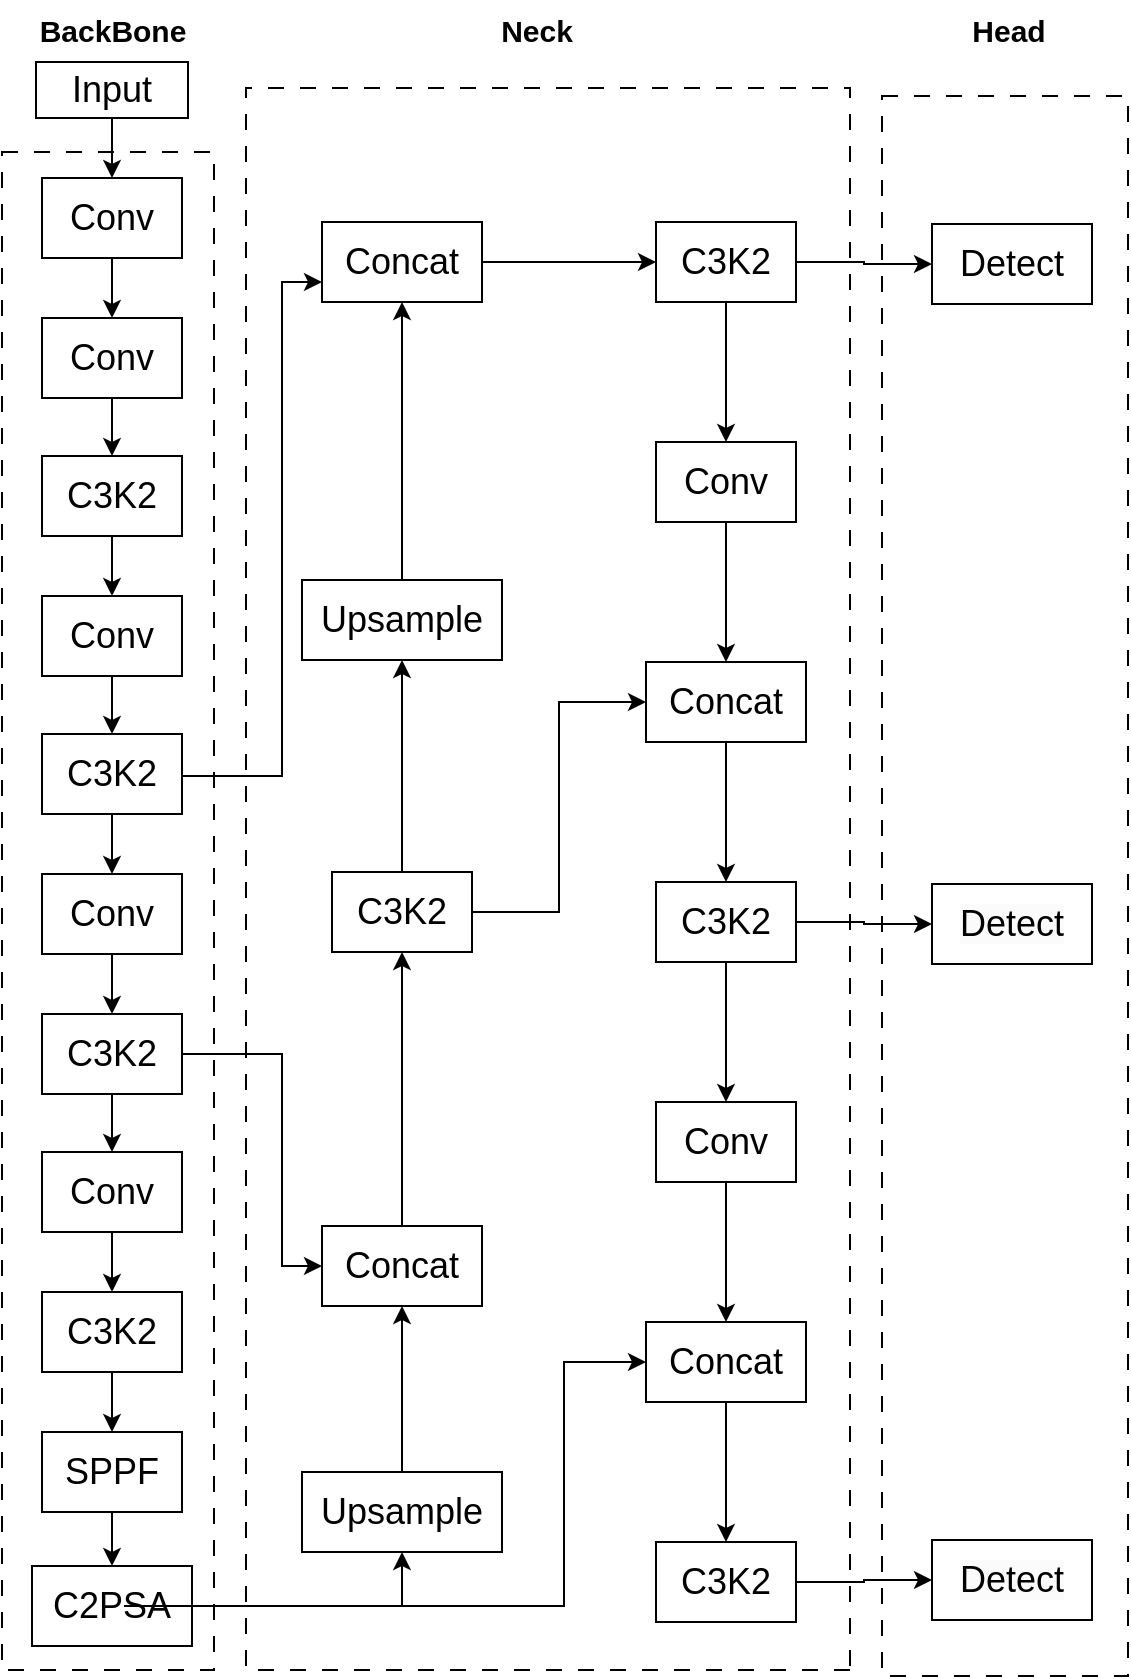 <mxfile version="26.1.0">
  <diagram name="第 1 页" id="6SczGGzBNA3okv_jIW4L">
    <mxGraphModel dx="894" dy="1513" grid="1" gridSize="10" guides="1" tooltips="1" connect="1" arrows="1" fold="1" page="1" pageScale="1" pageWidth="827" pageHeight="1169" math="0" shadow="0">
      <root>
        <mxCell id="0" />
        <mxCell id="1" parent="0" />
        <mxCell id="EBNIDHaAm6Zc6_ZftzQL-24" style="edgeStyle=orthogonalEdgeStyle;rounded=0;orthogonalLoop=1;jettySize=auto;html=1;fontSize=18;entryX=0.5;entryY=0;entryDx=0;entryDy=0;" edge="1" parent="1" source="EBNIDHaAm6Zc6_ZftzQL-1" target="EBNIDHaAm6Zc6_ZftzQL-2">
          <mxGeometry relative="1" as="geometry" />
        </mxCell>
        <mxCell id="EBNIDHaAm6Zc6_ZftzQL-1" value="Input" style="rounded=0;whiteSpace=wrap;html=1;labelBackgroundColor=none;strokeColor=default;fillColor=none;align=center;fontStyle=0;fontSize=18;direction=east;" vertex="1" parent="1">
          <mxGeometry x="147" y="103" width="76" height="28" as="geometry" />
        </mxCell>
        <mxCell id="EBNIDHaAm6Zc6_ZftzQL-47" style="edgeStyle=orthogonalEdgeStyle;rounded=0;orthogonalLoop=1;jettySize=auto;html=1;fontSize=18;entryX=0;entryY=0.5;entryDx=0;entryDy=0;" edge="1" parent="1" source="EBNIDHaAm6Zc6_ZftzQL-8" target="EBNIDHaAm6Zc6_ZftzQL-42">
          <mxGeometry relative="1" as="geometry">
            <Array as="points">
              <mxPoint x="270" y="599" />
              <mxPoint x="270" y="705" />
            </Array>
          </mxGeometry>
        </mxCell>
        <mxCell id="EBNIDHaAm6Zc6_ZftzQL-82" value="" style="group;strokeColor=default;dashed=1;dashPattern=8 8;fontSize=18;container=0;movable=1;resizable=1;rotatable=1;deletable=1;editable=1;locked=0;connectable=1;direction=east;" vertex="1" connectable="0" parent="1">
          <mxGeometry x="130" y="148" width="106" height="759" as="geometry" />
        </mxCell>
        <mxCell id="EBNIDHaAm6Zc6_ZftzQL-83" value="" style="group;strokeColor=default;dashed=1;dashPattern=8 8;fontSize=18;container=0;direction=east;rotation=-180;" vertex="1" connectable="0" parent="1">
          <mxGeometry x="252" y="116" width="302" height="791" as="geometry" />
        </mxCell>
        <mxCell id="EBNIDHaAm6Zc6_ZftzQL-84" value="" style="group;dashed=1;dashPattern=8 8;strokeColor=default;spacingTop=0;spacingLeft=0;fontSize=18;container=0;movable=1;resizable=1;rotatable=1;deletable=1;editable=1;locked=0;connectable=1;direction=east;" vertex="1" connectable="0" parent="1">
          <mxGeometry x="570" y="120" width="123" height="790" as="geometry" />
        </mxCell>
        <mxCell id="EBNIDHaAm6Zc6_ZftzQL-87" value="Neck" style="text;html=1;align=center;verticalAlign=middle;resizable=0;points=[];autosize=1;strokeColor=none;fillColor=none;labelBackgroundColor=none;fontStyle=1;fontSize=15;" vertex="1" parent="1">
          <mxGeometry x="367" y="72" width="60" height="30" as="geometry" />
        </mxCell>
        <mxCell id="EBNIDHaAm6Zc6_ZftzQL-88" value="Head" style="text;html=1;align=center;verticalAlign=middle;resizable=0;points=[];autosize=1;strokeColor=none;fillColor=none;labelBackgroundColor=none;fontStyle=1;fontSize=15;" vertex="1" parent="1">
          <mxGeometry x="603" y="72" width="60" height="30" as="geometry" />
        </mxCell>
        <mxCell id="EBNIDHaAm6Zc6_ZftzQL-89" value="BackBone" style="text;html=1;align=center;verticalAlign=middle;resizable=0;points=[];autosize=1;strokeColor=none;fillColor=none;labelBackgroundColor=none;fontStyle=1;fontSize=15;" vertex="1" parent="1">
          <mxGeometry x="140" y="72" width="90" height="30" as="geometry" />
        </mxCell>
        <mxCell id="EBNIDHaAm6Zc6_ZftzQL-28" style="edgeStyle=orthogonalEdgeStyle;rounded=0;orthogonalLoop=1;jettySize=auto;html=1;fontSize=18;entryX=0.5;entryY=0;entryDx=0;entryDy=0;" edge="1" parent="1" source="EBNIDHaAm6Zc6_ZftzQL-2" target="EBNIDHaAm6Zc6_ZftzQL-3">
          <mxGeometry relative="1" as="geometry" />
        </mxCell>
        <mxCell id="EBNIDHaAm6Zc6_ZftzQL-2" value="Conv" style="rounded=0;whiteSpace=wrap;html=1;labelBackgroundColor=none;strokeColor=default;fillColor=none;align=center;fontStyle=0;fontSize=18;direction=east;" vertex="1" parent="1">
          <mxGeometry x="150" y="161" width="70.0" height="40" as="geometry" />
        </mxCell>
        <mxCell id="EBNIDHaAm6Zc6_ZftzQL-32" style="edgeStyle=orthogonalEdgeStyle;rounded=0;orthogonalLoop=1;jettySize=auto;html=1;fontSize=18;entryX=0.5;entryY=0;entryDx=0;entryDy=0;" edge="1" parent="1" source="EBNIDHaAm6Zc6_ZftzQL-3" target="EBNIDHaAm6Zc6_ZftzQL-4">
          <mxGeometry relative="1" as="geometry" />
        </mxCell>
        <mxCell id="EBNIDHaAm6Zc6_ZftzQL-3" value="Conv" style="rounded=0;whiteSpace=wrap;html=1;labelBackgroundColor=none;strokeColor=default;fillColor=none;align=center;fontStyle=0;fontSize=18;direction=east;" vertex="1" parent="1">
          <mxGeometry x="150" y="231" width="70.0" height="40" as="geometry" />
        </mxCell>
        <mxCell id="EBNIDHaAm6Zc6_ZftzQL-33" style="edgeStyle=orthogonalEdgeStyle;rounded=0;orthogonalLoop=1;jettySize=auto;html=1;fontSize=18;entryX=0.5;entryY=0;entryDx=0;entryDy=0;" edge="1" parent="1" source="EBNIDHaAm6Zc6_ZftzQL-4" target="EBNIDHaAm6Zc6_ZftzQL-5">
          <mxGeometry relative="1" as="geometry" />
        </mxCell>
        <mxCell id="EBNIDHaAm6Zc6_ZftzQL-4" value="C3K2" style="rounded=0;whiteSpace=wrap;html=1;labelBackgroundColor=none;strokeColor=default;fillColor=none;align=center;fontStyle=0;fontSize=18;direction=east;" vertex="1" parent="1">
          <mxGeometry x="150" y="300" width="70.0" height="40" as="geometry" />
        </mxCell>
        <mxCell id="EBNIDHaAm6Zc6_ZftzQL-34" style="edgeStyle=orthogonalEdgeStyle;rounded=0;orthogonalLoop=1;jettySize=auto;html=1;fontSize=18;entryX=0.5;entryY=0;entryDx=0;entryDy=0;" edge="1" parent="1" source="EBNIDHaAm6Zc6_ZftzQL-5" target="EBNIDHaAm6Zc6_ZftzQL-6">
          <mxGeometry relative="1" as="geometry" />
        </mxCell>
        <mxCell id="EBNIDHaAm6Zc6_ZftzQL-5" value="Conv" style="rounded=0;whiteSpace=wrap;html=1;labelBackgroundColor=none;strokeColor=default;fillColor=none;align=center;fontStyle=0;fontSize=18;direction=east;" vertex="1" parent="1">
          <mxGeometry x="150" y="370" width="70.0" height="40" as="geometry" />
        </mxCell>
        <mxCell id="EBNIDHaAm6Zc6_ZftzQL-35" style="edgeStyle=orthogonalEdgeStyle;rounded=0;orthogonalLoop=1;jettySize=auto;html=1;fontSize=18;entryX=0.5;entryY=0;entryDx=0;entryDy=0;" edge="1" parent="1" source="EBNIDHaAm6Zc6_ZftzQL-6" target="EBNIDHaAm6Zc6_ZftzQL-7">
          <mxGeometry relative="1" as="geometry" />
        </mxCell>
        <mxCell id="EBNIDHaAm6Zc6_ZftzQL-99" style="edgeStyle=orthogonalEdgeStyle;rounded=0;orthogonalLoop=1;jettySize=auto;html=1;entryX=0;entryY=0.75;entryDx=0;entryDy=0;" edge="1" parent="1">
          <mxGeometry relative="1" as="geometry">
            <mxPoint x="220" y="459.0" as="sourcePoint" />
            <mxPoint x="290" y="213.0" as="targetPoint" />
            <Array as="points">
              <mxPoint x="270" y="460" />
              <mxPoint x="270" y="213" />
            </Array>
          </mxGeometry>
        </mxCell>
        <mxCell id="EBNIDHaAm6Zc6_ZftzQL-6" value="C3K2" style="rounded=0;whiteSpace=wrap;html=1;labelBackgroundColor=none;strokeColor=default;fillColor=none;align=center;fontStyle=0;fontSize=18;direction=east;" vertex="1" parent="1">
          <mxGeometry x="150" y="439" width="70.0" height="40" as="geometry" />
        </mxCell>
        <mxCell id="EBNIDHaAm6Zc6_ZftzQL-36" style="edgeStyle=orthogonalEdgeStyle;rounded=0;orthogonalLoop=1;jettySize=auto;html=1;fontSize=18;entryX=0.5;entryY=0;entryDx=0;entryDy=0;" edge="1" parent="1" source="EBNIDHaAm6Zc6_ZftzQL-7" target="EBNIDHaAm6Zc6_ZftzQL-8">
          <mxGeometry relative="1" as="geometry" />
        </mxCell>
        <mxCell id="EBNIDHaAm6Zc6_ZftzQL-7" value="Conv" style="rounded=0;whiteSpace=wrap;html=1;labelBackgroundColor=none;strokeColor=default;fillColor=none;align=center;fontStyle=0;fontSize=18;direction=east;" vertex="1" parent="1">
          <mxGeometry x="150" y="509" width="70.0" height="40" as="geometry" />
        </mxCell>
        <mxCell id="EBNIDHaAm6Zc6_ZftzQL-37" style="edgeStyle=orthogonalEdgeStyle;rounded=0;orthogonalLoop=1;jettySize=auto;html=1;fontSize=18;entryX=0.5;entryY=0;entryDx=0;entryDy=0;" edge="1" parent="1" source="EBNIDHaAm6Zc6_ZftzQL-8" target="EBNIDHaAm6Zc6_ZftzQL-9">
          <mxGeometry relative="1" as="geometry" />
        </mxCell>
        <mxCell id="EBNIDHaAm6Zc6_ZftzQL-8" value="C3K2" style="rounded=0;whiteSpace=wrap;html=1;labelBackgroundColor=none;strokeColor=default;fillColor=none;align=center;fontStyle=0;fontSize=18;direction=east;" vertex="1" parent="1">
          <mxGeometry x="150" y="579" width="70.0" height="40" as="geometry" />
        </mxCell>
        <mxCell id="EBNIDHaAm6Zc6_ZftzQL-38" style="edgeStyle=orthogonalEdgeStyle;rounded=0;orthogonalLoop=1;jettySize=auto;html=1;fontSize=18;entryX=0.5;entryY=0;entryDx=0;entryDy=0;" edge="1" parent="1" source="EBNIDHaAm6Zc6_ZftzQL-9" target="EBNIDHaAm6Zc6_ZftzQL-10">
          <mxGeometry relative="1" as="geometry" />
        </mxCell>
        <mxCell id="EBNIDHaAm6Zc6_ZftzQL-9" value="Conv" style="rounded=0;whiteSpace=wrap;html=1;labelBackgroundColor=none;strokeColor=default;fillColor=none;align=center;fontStyle=0;fontSize=18;direction=east;" vertex="1" parent="1">
          <mxGeometry x="150" y="648" width="70.0" height="40" as="geometry" />
        </mxCell>
        <mxCell id="EBNIDHaAm6Zc6_ZftzQL-39" style="edgeStyle=orthogonalEdgeStyle;rounded=0;orthogonalLoop=1;jettySize=auto;html=1;fontSize=18;entryX=0.5;entryY=0;entryDx=0;entryDy=0;" edge="1" parent="1" source="EBNIDHaAm6Zc6_ZftzQL-10" target="EBNIDHaAm6Zc6_ZftzQL-11">
          <mxGeometry relative="1" as="geometry" />
        </mxCell>
        <mxCell id="EBNIDHaAm6Zc6_ZftzQL-10" value="C3K2" style="rounded=0;whiteSpace=wrap;html=1;labelBackgroundColor=none;strokeColor=default;fillColor=none;align=center;fontStyle=0;fontSize=18;direction=east;" vertex="1" parent="1">
          <mxGeometry x="150" y="718" width="70.0" height="40" as="geometry" />
        </mxCell>
        <mxCell id="EBNIDHaAm6Zc6_ZftzQL-40" style="edgeStyle=orthogonalEdgeStyle;rounded=0;orthogonalLoop=1;jettySize=auto;html=1;fontSize=18;entryX=0.5;entryY=0;entryDx=0;entryDy=0;" edge="1" parent="1" source="EBNIDHaAm6Zc6_ZftzQL-11" target="EBNIDHaAm6Zc6_ZftzQL-12">
          <mxGeometry relative="1" as="geometry" />
        </mxCell>
        <mxCell id="EBNIDHaAm6Zc6_ZftzQL-11" value="SPPF" style="rounded=0;whiteSpace=wrap;html=1;labelBackgroundColor=none;strokeColor=default;fillColor=none;align=center;fontStyle=0;fontSize=18;direction=east;" vertex="1" parent="1">
          <mxGeometry x="150" y="788" width="70.0" height="40" as="geometry" />
        </mxCell>
        <mxCell id="EBNIDHaAm6Zc6_ZftzQL-97" style="edgeStyle=orthogonalEdgeStyle;rounded=0;orthogonalLoop=1;jettySize=auto;html=1;entryX=0.5;entryY=1;entryDx=0;entryDy=0;" edge="1" parent="1" source="EBNIDHaAm6Zc6_ZftzQL-12" target="EBNIDHaAm6Zc6_ZftzQL-41">
          <mxGeometry relative="1" as="geometry" />
        </mxCell>
        <mxCell id="EBNIDHaAm6Zc6_ZftzQL-98" style="edgeStyle=orthogonalEdgeStyle;rounded=0;orthogonalLoop=1;jettySize=auto;html=1;entryX=0;entryY=0.5;entryDx=0;entryDy=0;" edge="1" parent="1" target="EBNIDHaAm6Zc6_ZftzQL-65">
          <mxGeometry relative="1" as="geometry">
            <mxPoint x="191" y="875" as="sourcePoint" />
            <mxPoint x="436" y="753" as="targetPoint" />
            <Array as="points">
              <mxPoint x="411" y="875" />
              <mxPoint x="411" y="753" />
            </Array>
          </mxGeometry>
        </mxCell>
        <mxCell id="EBNIDHaAm6Zc6_ZftzQL-12" value="C2PSA" style="rounded=0;whiteSpace=wrap;html=1;labelBackgroundColor=none;strokeColor=default;fillColor=none;align=center;fontStyle=0;fontSize=18;direction=east;" vertex="1" parent="1">
          <mxGeometry x="145" y="855" width="80.0" height="40" as="geometry" />
        </mxCell>
        <mxCell id="EBNIDHaAm6Zc6_ZftzQL-49" value="" style="edgeStyle=orthogonalEdgeStyle;rounded=0;orthogonalLoop=1;jettySize=auto;html=1;fontSize=18;" edge="1" parent="1" source="EBNIDHaAm6Zc6_ZftzQL-41" target="EBNIDHaAm6Zc6_ZftzQL-42">
          <mxGeometry relative="1" as="geometry" />
        </mxCell>
        <mxCell id="EBNIDHaAm6Zc6_ZftzQL-41" value="Upsample" style="rounded=0;whiteSpace=wrap;html=1;labelBackgroundColor=none;strokeColor=default;fillColor=none;align=center;fontStyle=0;fontSize=18;direction=east;" vertex="1" parent="1">
          <mxGeometry x="280" y="808" width="100" height="40" as="geometry" />
        </mxCell>
        <mxCell id="EBNIDHaAm6Zc6_ZftzQL-50" value="" style="edgeStyle=orthogonalEdgeStyle;rounded=0;orthogonalLoop=1;jettySize=auto;html=1;fontSize=18;" edge="1" parent="1" source="EBNIDHaAm6Zc6_ZftzQL-42" target="EBNIDHaAm6Zc6_ZftzQL-43">
          <mxGeometry relative="1" as="geometry" />
        </mxCell>
        <mxCell id="EBNIDHaAm6Zc6_ZftzQL-42" value="Concat" style="rounded=0;whiteSpace=wrap;html=1;labelBackgroundColor=none;strokeColor=default;fillColor=none;align=center;fontStyle=0;fontSize=18;direction=east;" vertex="1" parent="1">
          <mxGeometry x="290" y="685" width="80" height="40" as="geometry" />
        </mxCell>
        <mxCell id="EBNIDHaAm6Zc6_ZftzQL-51" value="" style="edgeStyle=orthogonalEdgeStyle;rounded=0;orthogonalLoop=1;jettySize=auto;html=1;fontSize=18;" edge="1" parent="1" source="EBNIDHaAm6Zc6_ZftzQL-43" target="EBNIDHaAm6Zc6_ZftzQL-44">
          <mxGeometry relative="1" as="geometry" />
        </mxCell>
        <mxCell id="EBNIDHaAm6Zc6_ZftzQL-43" value="C3K2" style="rounded=0;whiteSpace=wrap;html=1;labelBackgroundColor=none;strokeColor=default;fillColor=none;align=center;fontStyle=0;fontSize=18;direction=east;" vertex="1" parent="1">
          <mxGeometry x="295" y="508" width="70" height="40" as="geometry" />
        </mxCell>
        <mxCell id="EBNIDHaAm6Zc6_ZftzQL-52" style="edgeStyle=orthogonalEdgeStyle;rounded=0;orthogonalLoop=1;jettySize=auto;html=1;fontSize=18;entryX=0.5;entryY=1;entryDx=0;entryDy=0;" edge="1" parent="1" source="EBNIDHaAm6Zc6_ZftzQL-44" target="EBNIDHaAm6Zc6_ZftzQL-45">
          <mxGeometry relative="1" as="geometry" />
        </mxCell>
        <mxCell id="EBNIDHaAm6Zc6_ZftzQL-67" style="edgeStyle=orthogonalEdgeStyle;rounded=0;orthogonalLoop=1;jettySize=auto;html=1;entryX=0;entryY=0.5;entryDx=0;entryDy=0;exitX=1;exitY=0.5;exitDx=0;exitDy=0;fontSize=18;" edge="1" parent="1" source="EBNIDHaAm6Zc6_ZftzQL-43" target="EBNIDHaAm6Zc6_ZftzQL-58">
          <mxGeometry relative="1" as="geometry" />
        </mxCell>
        <mxCell id="EBNIDHaAm6Zc6_ZftzQL-44" value="Upsample" style="rounded=0;whiteSpace=wrap;html=1;labelBackgroundColor=none;strokeColor=default;fillColor=none;align=center;fontStyle=0;fontSize=18;direction=east;" vertex="1" parent="1">
          <mxGeometry x="280" y="362" width="100" height="40" as="geometry" />
        </mxCell>
        <mxCell id="EBNIDHaAm6Zc6_ZftzQL-81" style="edgeStyle=orthogonalEdgeStyle;rounded=0;orthogonalLoop=1;jettySize=auto;html=1;fontSize=18;entryX=0;entryY=0.5;entryDx=0;entryDy=0;" edge="1" parent="1" source="EBNIDHaAm6Zc6_ZftzQL-45" target="EBNIDHaAm6Zc6_ZftzQL-54">
          <mxGeometry relative="1" as="geometry" />
        </mxCell>
        <mxCell id="EBNIDHaAm6Zc6_ZftzQL-45" value="Concat" style="rounded=0;whiteSpace=wrap;html=1;labelBackgroundColor=none;strokeColor=default;fillColor=none;align=center;fontStyle=0;fontSize=18;direction=east;" vertex="1" parent="1">
          <mxGeometry x="290" y="183" width="80" height="40" as="geometry" />
        </mxCell>
        <mxCell id="EBNIDHaAm6Zc6_ZftzQL-53" style="edgeStyle=orthogonalEdgeStyle;rounded=0;orthogonalLoop=1;jettySize=auto;html=1;fontSize=18;entryX=0.5;entryY=0;entryDx=0;entryDy=0;" edge="1" parent="1" source="EBNIDHaAm6Zc6_ZftzQL-54" target="EBNIDHaAm6Zc6_ZftzQL-56">
          <mxGeometry relative="1" as="geometry" />
        </mxCell>
        <mxCell id="EBNIDHaAm6Zc6_ZftzQL-94" value="" style="edgeStyle=orthogonalEdgeStyle;rounded=0;orthogonalLoop=1;jettySize=auto;html=1;" edge="1" parent="1" source="EBNIDHaAm6Zc6_ZftzQL-54" target="EBNIDHaAm6Zc6_ZftzQL-73">
          <mxGeometry relative="1" as="geometry" />
        </mxCell>
        <mxCell id="EBNIDHaAm6Zc6_ZftzQL-54" value="C3K2" style="rounded=0;whiteSpace=wrap;html=1;labelBackgroundColor=none;strokeColor=default;fillColor=none;align=center;fontStyle=0;fontSize=18;direction=east;" vertex="1" parent="1">
          <mxGeometry x="457" y="183" width="70" height="40" as="geometry" />
        </mxCell>
        <mxCell id="EBNIDHaAm6Zc6_ZftzQL-55" style="edgeStyle=orthogonalEdgeStyle;rounded=0;orthogonalLoop=1;jettySize=auto;html=1;fontSize=18;entryX=0.5;entryY=0;entryDx=0;entryDy=0;" edge="1" parent="1" source="EBNIDHaAm6Zc6_ZftzQL-56" target="EBNIDHaAm6Zc6_ZftzQL-58">
          <mxGeometry relative="1" as="geometry" />
        </mxCell>
        <mxCell id="EBNIDHaAm6Zc6_ZftzQL-56" value="Conv" style="rounded=0;whiteSpace=wrap;html=1;labelBackgroundColor=none;strokeColor=default;fillColor=none;align=center;fontStyle=0;fontSize=18;direction=east;" vertex="1" parent="1">
          <mxGeometry x="457" y="293" width="70" height="40" as="geometry" />
        </mxCell>
        <mxCell id="EBNIDHaAm6Zc6_ZftzQL-57" style="edgeStyle=orthogonalEdgeStyle;rounded=0;orthogonalLoop=1;jettySize=auto;html=1;fontSize=18;entryX=0.5;entryY=0;entryDx=0;entryDy=0;" edge="1" parent="1" source="EBNIDHaAm6Zc6_ZftzQL-58" target="EBNIDHaAm6Zc6_ZftzQL-62">
          <mxGeometry relative="1" as="geometry">
            <mxPoint x="492" y="501" as="targetPoint" />
          </mxGeometry>
        </mxCell>
        <mxCell id="EBNIDHaAm6Zc6_ZftzQL-58" value="Concat" style="rounded=0;whiteSpace=wrap;html=1;labelBackgroundColor=none;strokeColor=default;fillColor=none;align=center;fontStyle=0;fontSize=18;direction=east;" vertex="1" parent="1">
          <mxGeometry x="452" y="403" width="80" height="40" as="geometry" />
        </mxCell>
        <mxCell id="EBNIDHaAm6Zc6_ZftzQL-61" style="edgeStyle=orthogonalEdgeStyle;rounded=0;orthogonalLoop=1;jettySize=auto;html=1;fontSize=18;entryX=0.5;entryY=0;entryDx=0;entryDy=0;" edge="1" parent="1" source="EBNIDHaAm6Zc6_ZftzQL-62" target="EBNIDHaAm6Zc6_ZftzQL-64">
          <mxGeometry relative="1" as="geometry" />
        </mxCell>
        <mxCell id="EBNIDHaAm6Zc6_ZftzQL-93" value="" style="edgeStyle=orthogonalEdgeStyle;rounded=0;orthogonalLoop=1;jettySize=auto;html=1;" edge="1" parent="1" source="EBNIDHaAm6Zc6_ZftzQL-62" target="EBNIDHaAm6Zc6_ZftzQL-75">
          <mxGeometry relative="1" as="geometry" />
        </mxCell>
        <mxCell id="EBNIDHaAm6Zc6_ZftzQL-62" value="C3K2" style="rounded=0;whiteSpace=wrap;html=1;labelBackgroundColor=none;strokeColor=default;fillColor=none;align=center;fontStyle=0;fontSize=18;direction=east;" vertex="1" parent="1">
          <mxGeometry x="457" y="513" width="70" height="40" as="geometry" />
        </mxCell>
        <mxCell id="EBNIDHaAm6Zc6_ZftzQL-63" style="edgeStyle=orthogonalEdgeStyle;rounded=0;orthogonalLoop=1;jettySize=auto;html=1;fontSize=18;entryX=0.5;entryY=0;entryDx=0;entryDy=0;" edge="1" parent="1" source="EBNIDHaAm6Zc6_ZftzQL-64" target="EBNIDHaAm6Zc6_ZftzQL-65">
          <mxGeometry relative="1" as="geometry" />
        </mxCell>
        <mxCell id="EBNIDHaAm6Zc6_ZftzQL-64" value="Conv" style="rounded=0;whiteSpace=wrap;html=1;labelBackgroundColor=none;strokeColor=default;fillColor=none;align=center;fontStyle=0;fontSize=18;direction=east;" vertex="1" parent="1">
          <mxGeometry x="457" y="623" width="70" height="40" as="geometry" />
        </mxCell>
        <mxCell id="EBNIDHaAm6Zc6_ZftzQL-69" value="" style="edgeStyle=orthogonalEdgeStyle;rounded=0;orthogonalLoop=1;jettySize=auto;html=1;fontSize=18;" edge="1" parent="1" source="EBNIDHaAm6Zc6_ZftzQL-65" target="EBNIDHaAm6Zc6_ZftzQL-68">
          <mxGeometry relative="1" as="geometry" />
        </mxCell>
        <mxCell id="EBNIDHaAm6Zc6_ZftzQL-65" value="Concat" style="rounded=0;whiteSpace=wrap;html=1;labelBackgroundColor=none;strokeColor=default;fillColor=none;align=center;fontStyle=0;fontSize=18;direction=east;" vertex="1" parent="1">
          <mxGeometry x="452" y="733" width="80" height="40" as="geometry" />
        </mxCell>
        <mxCell id="EBNIDHaAm6Zc6_ZftzQL-92" value="" style="edgeStyle=orthogonalEdgeStyle;rounded=0;orthogonalLoop=1;jettySize=auto;html=1;" edge="1" parent="1" source="EBNIDHaAm6Zc6_ZftzQL-68" target="EBNIDHaAm6Zc6_ZftzQL-76">
          <mxGeometry relative="1" as="geometry" />
        </mxCell>
        <mxCell id="EBNIDHaAm6Zc6_ZftzQL-68" value="C3K2" style="rounded=0;whiteSpace=wrap;html=1;labelBackgroundColor=none;strokeColor=default;fillColor=none;align=center;fontStyle=0;fontSize=18;direction=east;" vertex="1" parent="1">
          <mxGeometry x="457" y="843" width="70" height="40" as="geometry" />
        </mxCell>
        <mxCell id="EBNIDHaAm6Zc6_ZftzQL-73" value="Detect" style="rounded=0;whiteSpace=wrap;html=1;labelBackgroundColor=none;strokeColor=default;fillColor=none;align=center;fontStyle=0;fontSize=18;movable=1;resizable=1;rotatable=1;deletable=1;editable=1;locked=0;connectable=1;direction=east;" vertex="1" parent="1">
          <mxGeometry x="595" y="184" width="80" height="40" as="geometry" />
        </mxCell>
        <mxCell id="EBNIDHaAm6Zc6_ZftzQL-75" value="&lt;span style=&quot;color: rgb(0, 0, 0); font-family: Helvetica; font-style: normal; font-variant-ligatures: normal; font-variant-caps: normal; font-weight: 400; letter-spacing: normal; orphans: 2; text-align: center; text-indent: 0px; text-transform: none; widows: 2; word-spacing: 0px; -webkit-text-stroke-width: 0px; white-space: normal; background-color: rgb(251, 251, 251); text-decoration-thickness: initial; text-decoration-style: initial; text-decoration-color: initial; float: none; display: inline !important;&quot;&gt;Detect&lt;/span&gt;" style="rounded=0;whiteSpace=wrap;html=1;labelBackgroundColor=none;strokeColor=default;fillColor=none;align=center;fontStyle=0;fontSize=18;movable=1;resizable=1;rotatable=1;deletable=1;editable=1;locked=0;connectable=1;direction=east;" vertex="1" parent="1">
          <mxGeometry x="595" y="514" width="80" height="40" as="geometry" />
        </mxCell>
        <mxCell id="EBNIDHaAm6Zc6_ZftzQL-76" value="&lt;span style=&quot;color: rgb(0, 0, 0); font-family: Helvetica; font-style: normal; font-variant-ligatures: normal; font-variant-caps: normal; font-weight: 400; letter-spacing: normal; orphans: 2; text-align: center; text-indent: 0px; text-transform: none; widows: 2; word-spacing: 0px; -webkit-text-stroke-width: 0px; white-space: normal; background-color: rgb(251, 251, 251); text-decoration-thickness: initial; text-decoration-style: initial; text-decoration-color: initial; float: none; display: inline !important;&quot;&gt;Detect&lt;/span&gt;" style="rounded=0;whiteSpace=wrap;html=1;labelBackgroundColor=none;strokeColor=default;fillColor=none;align=center;fontStyle=0;fontSize=18;movable=1;resizable=1;rotatable=1;deletable=1;editable=1;locked=0;connectable=1;direction=east;" vertex="1" parent="1">
          <mxGeometry x="595" y="842" width="80" height="40" as="geometry" />
        </mxCell>
      </root>
    </mxGraphModel>
  </diagram>
</mxfile>
